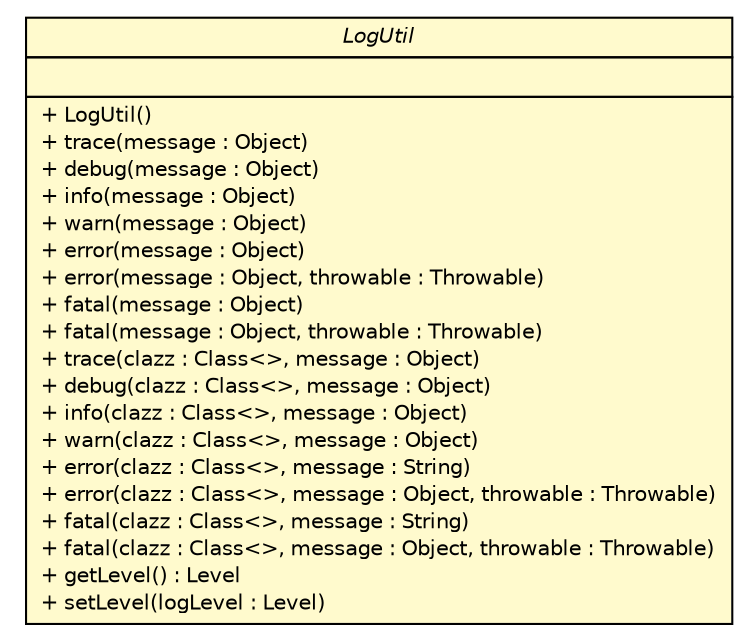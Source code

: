#!/usr/local/bin/dot
#
# Class diagram 
# Generated by UMLGraph version R5_6 (http://www.umlgraph.org/)
#

digraph G {
	edge [fontname="Helvetica",fontsize=10,labelfontname="Helvetica",labelfontsize=10];
	node [fontname="Helvetica",fontsize=10,shape=plaintext];
	nodesep=0.25;
	ranksep=0.5;
	// com.xley.lfosc.util.LogUtil
	c377 [label=<<table title="com.xley.lfosc.util.LogUtil" border="0" cellborder="1" cellspacing="0" cellpadding="2" port="p" bgcolor="lemonChiffon" href="./LogUtil.html">
		<tr><td><table border="0" cellspacing="0" cellpadding="1">
<tr><td align="center" balign="center"><font face="Helvetica-Oblique"> LogUtil </font></td></tr>
		</table></td></tr>
		<tr><td><table border="0" cellspacing="0" cellpadding="1">
<tr><td align="left" balign="left">  </td></tr>
		</table></td></tr>
		<tr><td><table border="0" cellspacing="0" cellpadding="1">
<tr><td align="left" balign="left"> + LogUtil() </td></tr>
<tr><td align="left" balign="left"> + trace(message : Object) </td></tr>
<tr><td align="left" balign="left"> + debug(message : Object) </td></tr>
<tr><td align="left" balign="left"> + info(message : Object) </td></tr>
<tr><td align="left" balign="left"> + warn(message : Object) </td></tr>
<tr><td align="left" balign="left"> + error(message : Object) </td></tr>
<tr><td align="left" balign="left"> + error(message : Object, throwable : Throwable) </td></tr>
<tr><td align="left" balign="left"> + fatal(message : Object) </td></tr>
<tr><td align="left" balign="left"> + fatal(message : Object, throwable : Throwable) </td></tr>
<tr><td align="left" balign="left"> + trace(clazz : Class&lt;&gt;, message : Object) </td></tr>
<tr><td align="left" balign="left"> + debug(clazz : Class&lt;&gt;, message : Object) </td></tr>
<tr><td align="left" balign="left"> + info(clazz : Class&lt;&gt;, message : Object) </td></tr>
<tr><td align="left" balign="left"> + warn(clazz : Class&lt;&gt;, message : Object) </td></tr>
<tr><td align="left" balign="left"> + error(clazz : Class&lt;&gt;, message : String) </td></tr>
<tr><td align="left" balign="left"> + error(clazz : Class&lt;&gt;, message : Object, throwable : Throwable) </td></tr>
<tr><td align="left" balign="left"> + fatal(clazz : Class&lt;&gt;, message : String) </td></tr>
<tr><td align="left" balign="left"> + fatal(clazz : Class&lt;&gt;, message : Object, throwable : Throwable) </td></tr>
<tr><td align="left" balign="left"> + getLevel() : Level </td></tr>
<tr><td align="left" balign="left"> + setLevel(logLevel : Level) </td></tr>
		</table></td></tr>
		</table>>, URL="./LogUtil.html", fontname="Helvetica", fontcolor="black", fontsize=10.0];
}

